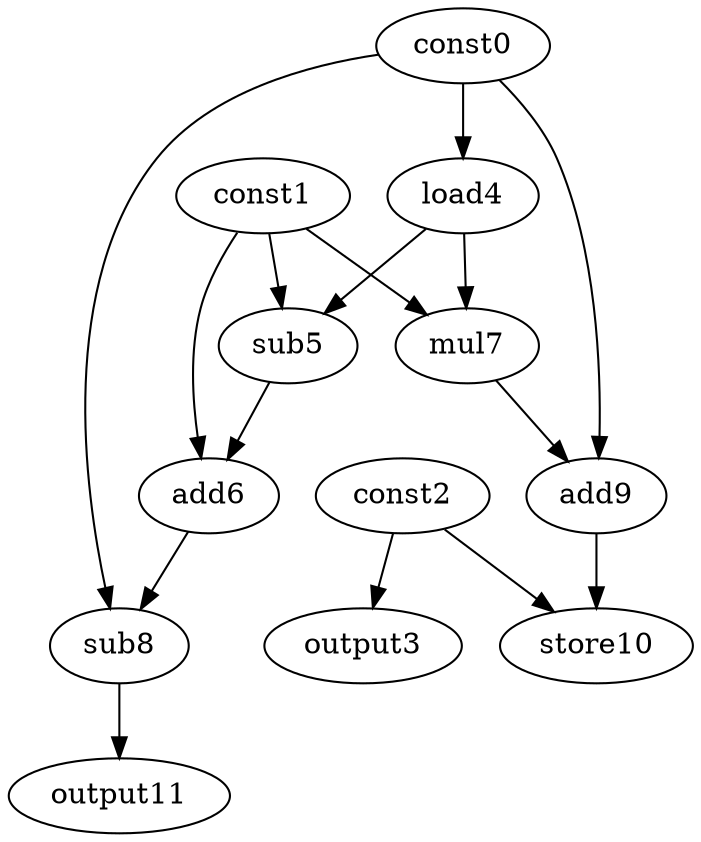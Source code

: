digraph G { 
const0[opcode=const]; 
const1[opcode=const]; 
const2[opcode=const]; 
output3[opcode=output]; 
load4[opcode=load]; 
sub5[opcode=sub]; 
add6[opcode=add]; 
mul7[opcode=mul]; 
sub8[opcode=sub]; 
add9[opcode=add]; 
store10[opcode=store]; 
output11[opcode=output]; 
const2->output3[operand=0];
const0->load4[operand=0];
const1->sub5[operand=0];
load4->sub5[operand=1];
const1->mul7[operand=0];
load4->mul7[operand=1];
const1->add6[operand=0];
sub5->add6[operand=1];
mul7->add9[operand=0];
const0->add9[operand=1];
const0->sub8[operand=0];
add6->sub8[operand=1];
add9->store10[operand=0];
const2->store10[operand=1];
sub8->output11[operand=0];
}
